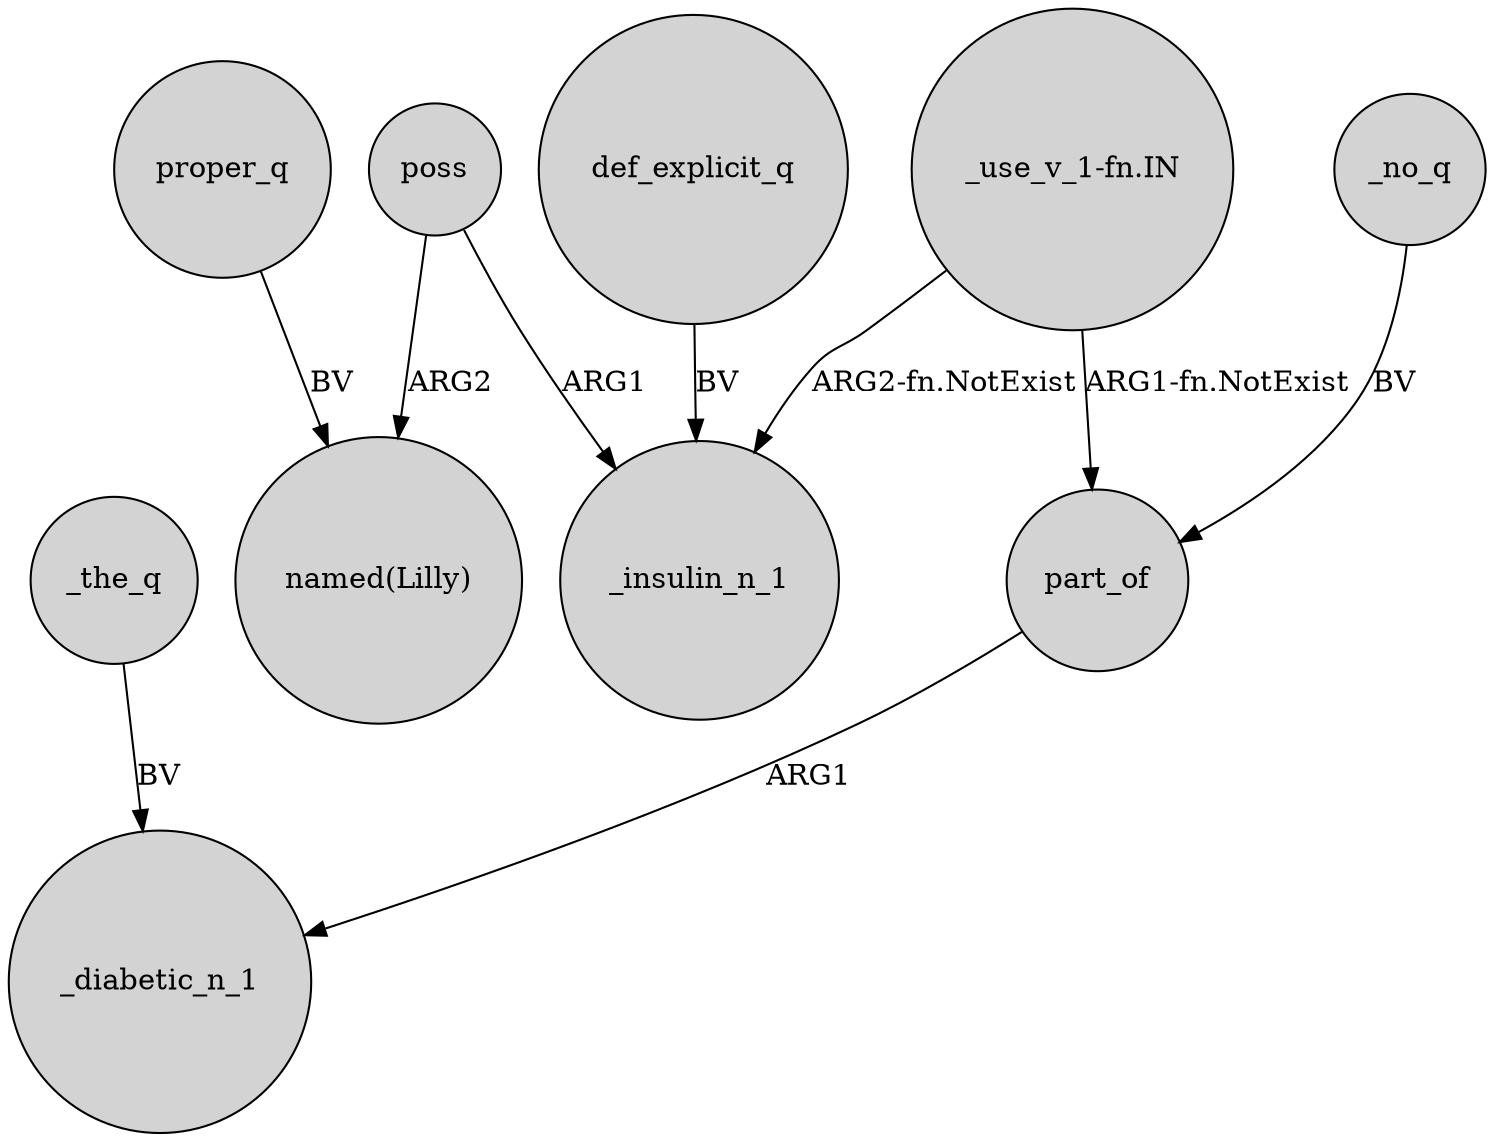 digraph {
	node [shape=circle style=filled]
	part_of -> _diabetic_n_1 [label=ARG1]
	proper_q -> "named(Lilly)" [label=BV]
	"_use_v_1-fn.IN" -> _insulin_n_1 [label="ARG2-fn.NotExist"]
	poss -> _insulin_n_1 [label=ARG1]
	poss -> "named(Lilly)" [label=ARG2]
	"_use_v_1-fn.IN" -> part_of [label="ARG1-fn.NotExist"]
	_the_q -> _diabetic_n_1 [label=BV]
	def_explicit_q -> _insulin_n_1 [label=BV]
	_no_q -> part_of [label=BV]
}
